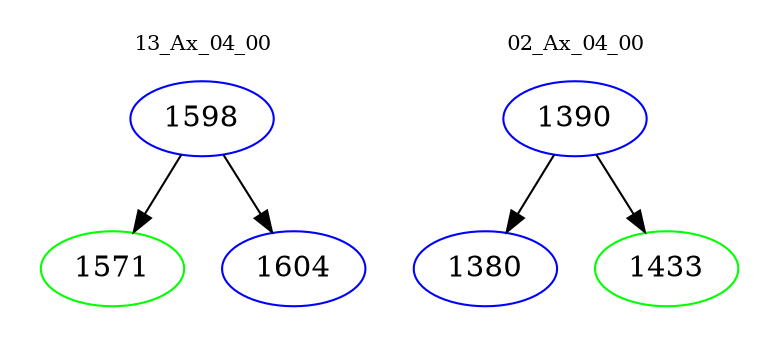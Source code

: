 digraph{
subgraph cluster_0 {
color = white
label = "13_Ax_04_00";
fontsize=10;
T0_1598 [label="1598", color="blue"]
T0_1598 -> T0_1571 [color="black"]
T0_1571 [label="1571", color="green"]
T0_1598 -> T0_1604 [color="black"]
T0_1604 [label="1604", color="blue"]
}
subgraph cluster_1 {
color = white
label = "02_Ax_04_00";
fontsize=10;
T1_1390 [label="1390", color="blue"]
T1_1390 -> T1_1380 [color="black"]
T1_1380 [label="1380", color="blue"]
T1_1390 -> T1_1433 [color="black"]
T1_1433 [label="1433", color="green"]
}
}
